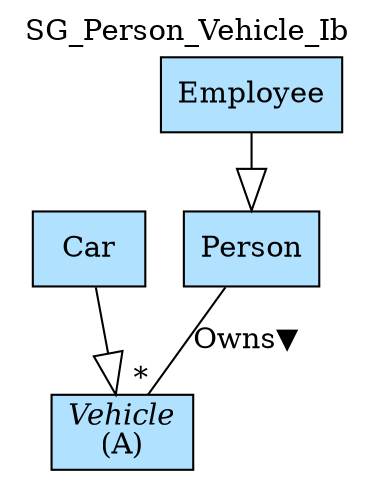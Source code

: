 digraph {graph[label=SG_Person_Vehicle_Ib,labelloc=tl,labelfontsize=12];
"Person"[shape=record,fillcolor=lightskyblue1,style = filled,label="Person"];
"Vehicle"[shape=record,fillcolor=lightskyblue1,style = filled,label=<{<I>Vehicle</I><br/>(A)}>];
"Car"[shape=record,fillcolor=lightskyblue1,style = filled,label="Car"];
"Employee"[shape=record,fillcolor=lightskyblue1,style = filled,label="Employee"];

"Person"->"Vehicle"[label="Owns▼",dir=none,taillabel="",headlabel="*"];
"Employee"->"Person"[arrowhead=onormal,arrowsize=2.0];
"Car"->"Vehicle"[arrowhead=onormal,arrowsize=2.0];
}